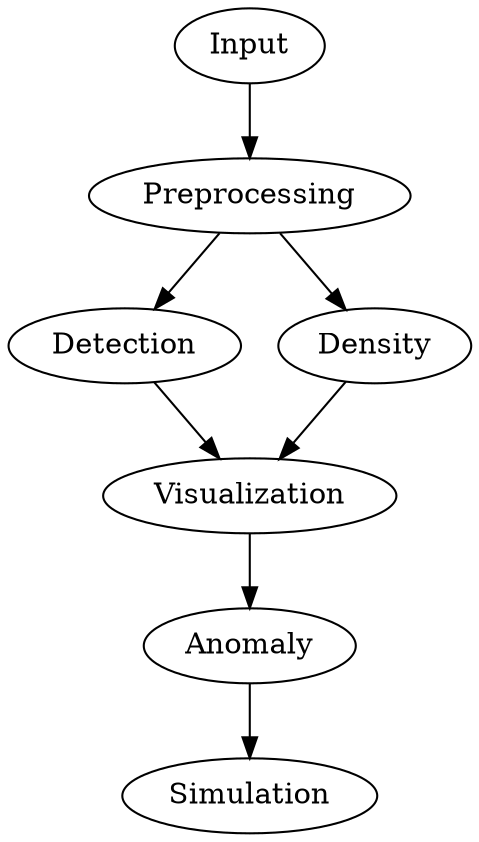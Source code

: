 digraph G { Input -> Preprocessing; Preprocessing -> Detection; Preprocessing -> Density; Detection -> Visualization; Density -> Visualization; Visualization -> Anomaly; Anomaly -> Simulation; }
